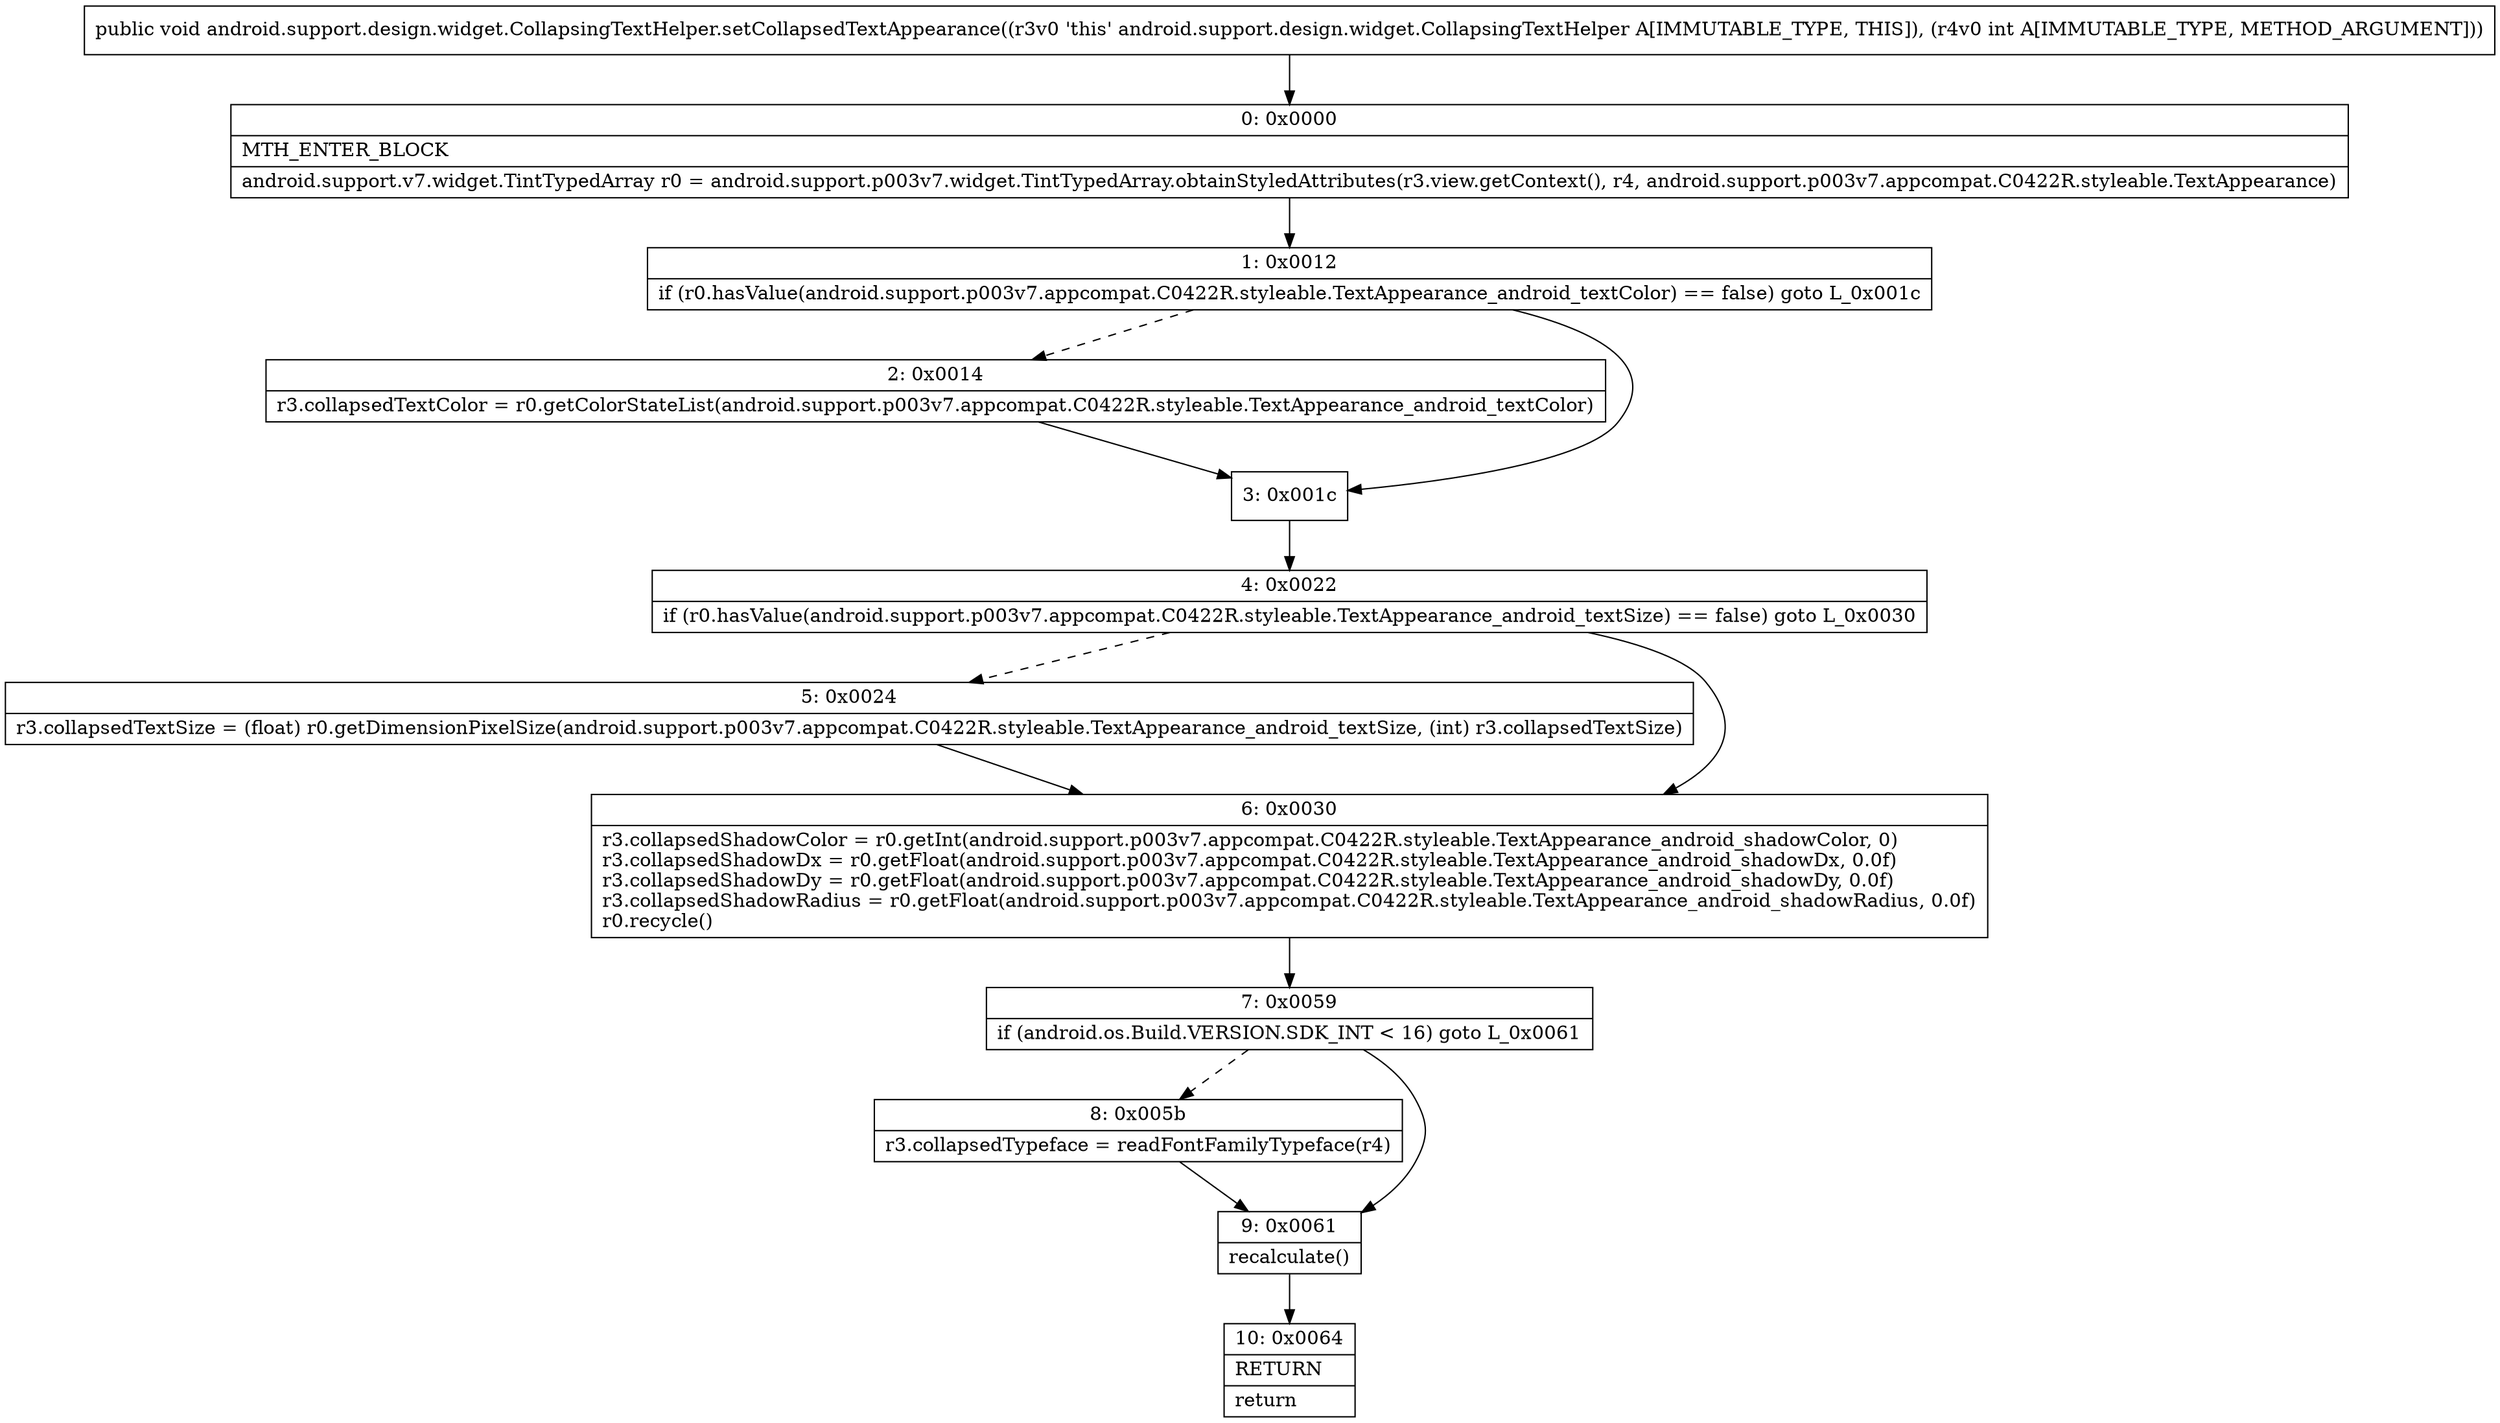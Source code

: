 digraph "CFG forandroid.support.design.widget.CollapsingTextHelper.setCollapsedTextAppearance(I)V" {
Node_0 [shape=record,label="{0\:\ 0x0000|MTH_ENTER_BLOCK\l|android.support.v7.widget.TintTypedArray r0 = android.support.p003v7.widget.TintTypedArray.obtainStyledAttributes(r3.view.getContext(), r4, android.support.p003v7.appcompat.C0422R.styleable.TextAppearance)\l}"];
Node_1 [shape=record,label="{1\:\ 0x0012|if (r0.hasValue(android.support.p003v7.appcompat.C0422R.styleable.TextAppearance_android_textColor) == false) goto L_0x001c\l}"];
Node_2 [shape=record,label="{2\:\ 0x0014|r3.collapsedTextColor = r0.getColorStateList(android.support.p003v7.appcompat.C0422R.styleable.TextAppearance_android_textColor)\l}"];
Node_3 [shape=record,label="{3\:\ 0x001c}"];
Node_4 [shape=record,label="{4\:\ 0x0022|if (r0.hasValue(android.support.p003v7.appcompat.C0422R.styleable.TextAppearance_android_textSize) == false) goto L_0x0030\l}"];
Node_5 [shape=record,label="{5\:\ 0x0024|r3.collapsedTextSize = (float) r0.getDimensionPixelSize(android.support.p003v7.appcompat.C0422R.styleable.TextAppearance_android_textSize, (int) r3.collapsedTextSize)\l}"];
Node_6 [shape=record,label="{6\:\ 0x0030|r3.collapsedShadowColor = r0.getInt(android.support.p003v7.appcompat.C0422R.styleable.TextAppearance_android_shadowColor, 0)\lr3.collapsedShadowDx = r0.getFloat(android.support.p003v7.appcompat.C0422R.styleable.TextAppearance_android_shadowDx, 0.0f)\lr3.collapsedShadowDy = r0.getFloat(android.support.p003v7.appcompat.C0422R.styleable.TextAppearance_android_shadowDy, 0.0f)\lr3.collapsedShadowRadius = r0.getFloat(android.support.p003v7.appcompat.C0422R.styleable.TextAppearance_android_shadowRadius, 0.0f)\lr0.recycle()\l}"];
Node_7 [shape=record,label="{7\:\ 0x0059|if (android.os.Build.VERSION.SDK_INT \< 16) goto L_0x0061\l}"];
Node_8 [shape=record,label="{8\:\ 0x005b|r3.collapsedTypeface = readFontFamilyTypeface(r4)\l}"];
Node_9 [shape=record,label="{9\:\ 0x0061|recalculate()\l}"];
Node_10 [shape=record,label="{10\:\ 0x0064|RETURN\l|return\l}"];
MethodNode[shape=record,label="{public void android.support.design.widget.CollapsingTextHelper.setCollapsedTextAppearance((r3v0 'this' android.support.design.widget.CollapsingTextHelper A[IMMUTABLE_TYPE, THIS]), (r4v0 int A[IMMUTABLE_TYPE, METHOD_ARGUMENT])) }"];
MethodNode -> Node_0;
Node_0 -> Node_1;
Node_1 -> Node_2[style=dashed];
Node_1 -> Node_3;
Node_2 -> Node_3;
Node_3 -> Node_4;
Node_4 -> Node_5[style=dashed];
Node_4 -> Node_6;
Node_5 -> Node_6;
Node_6 -> Node_7;
Node_7 -> Node_8[style=dashed];
Node_7 -> Node_9;
Node_8 -> Node_9;
Node_9 -> Node_10;
}

